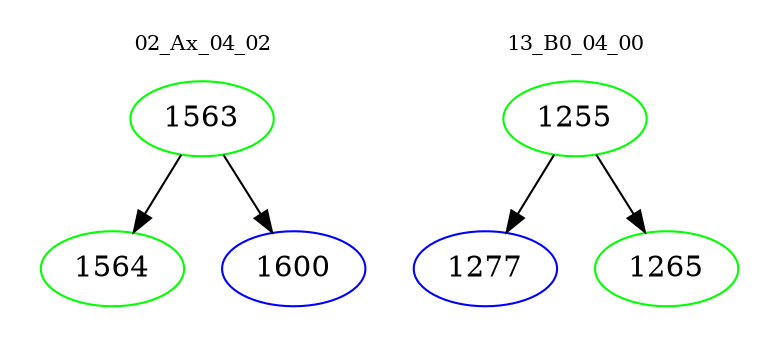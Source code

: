 digraph{
subgraph cluster_0 {
color = white
label = "02_Ax_04_02";
fontsize=10;
T0_1563 [label="1563", color="green"]
T0_1563 -> T0_1564 [color="black"]
T0_1564 [label="1564", color="green"]
T0_1563 -> T0_1600 [color="black"]
T0_1600 [label="1600", color="blue"]
}
subgraph cluster_1 {
color = white
label = "13_B0_04_00";
fontsize=10;
T1_1255 [label="1255", color="green"]
T1_1255 -> T1_1277 [color="black"]
T1_1277 [label="1277", color="blue"]
T1_1255 -> T1_1265 [color="black"]
T1_1265 [label="1265", color="green"]
}
}
